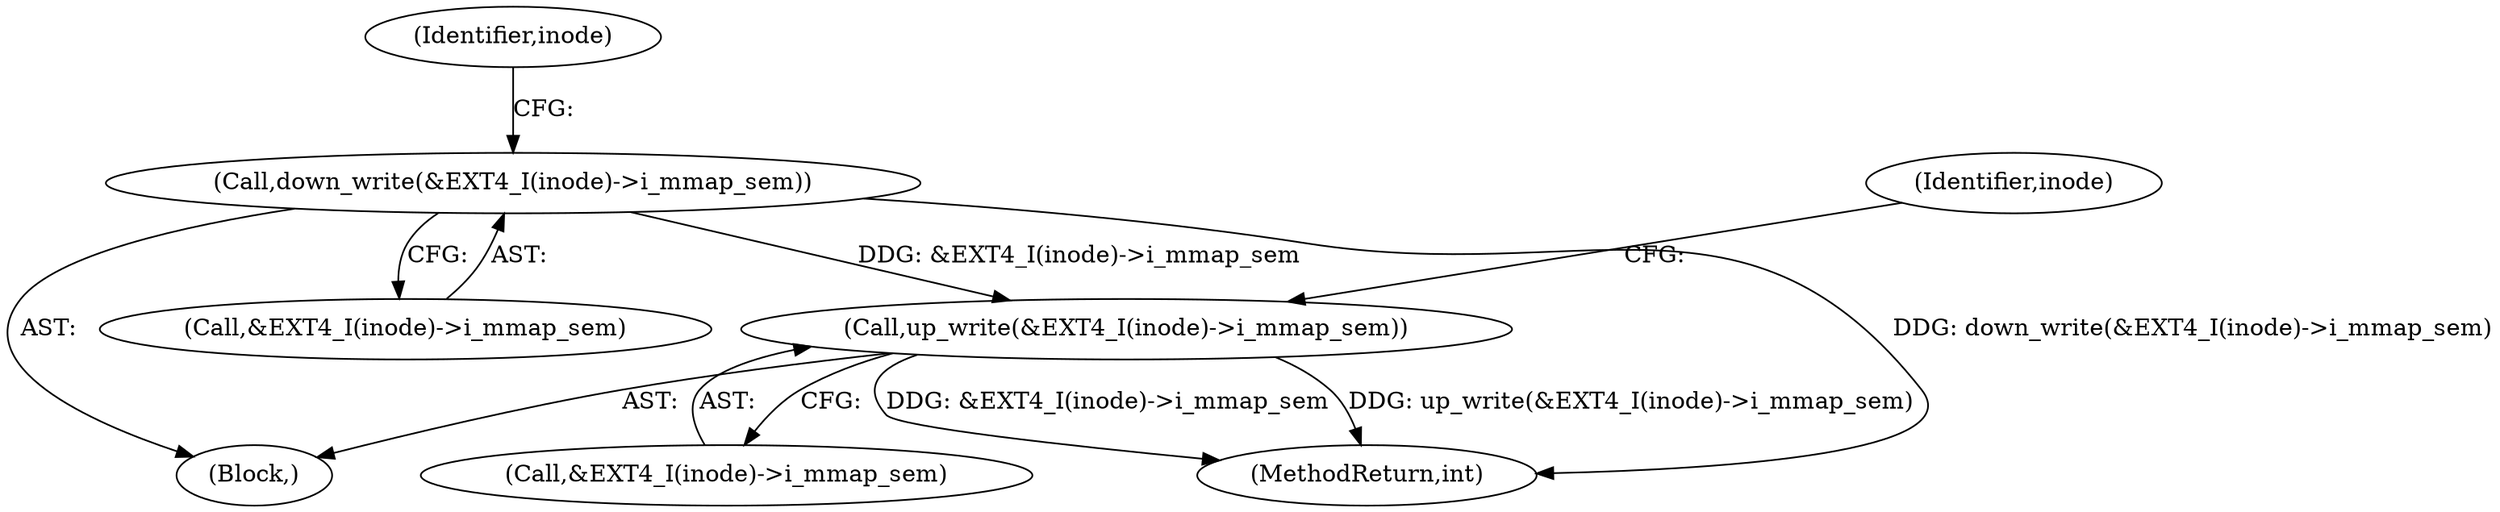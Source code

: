 digraph "0_linux_ea3d7209ca01da209cda6f0dea8be9cc4b7a933b@API" {
"1000381" [label="(Call,up_write(&EXT4_I(inode)->i_mmap_sem))"];
"1000244" [label="(Call,down_write(&EXT4_I(inode)->i_mmap_sem))"];
"1000388" [label="(Identifier,inode)"];
"1000251" [label="(Identifier,inode)"];
"1000381" [label="(Call,up_write(&EXT4_I(inode)->i_mmap_sem))"];
"1000245" [label="(Call,&EXT4_I(inode)->i_mmap_sem)"];
"1000382" [label="(Call,&EXT4_I(inode)->i_mmap_sem)"];
"1000397" [label="(MethodReturn,int)"];
"1000244" [label="(Call,down_write(&EXT4_I(inode)->i_mmap_sem))"];
"1000114" [label="(Block,)"];
"1000381" -> "1000114"  [label="AST: "];
"1000381" -> "1000382"  [label="CFG: "];
"1000382" -> "1000381"  [label="AST: "];
"1000388" -> "1000381"  [label="CFG: "];
"1000381" -> "1000397"  [label="DDG: &EXT4_I(inode)->i_mmap_sem"];
"1000381" -> "1000397"  [label="DDG: up_write(&EXT4_I(inode)->i_mmap_sem)"];
"1000244" -> "1000381"  [label="DDG: &EXT4_I(inode)->i_mmap_sem"];
"1000244" -> "1000114"  [label="AST: "];
"1000244" -> "1000245"  [label="CFG: "];
"1000245" -> "1000244"  [label="AST: "];
"1000251" -> "1000244"  [label="CFG: "];
"1000244" -> "1000397"  [label="DDG: down_write(&EXT4_I(inode)->i_mmap_sem)"];
}
